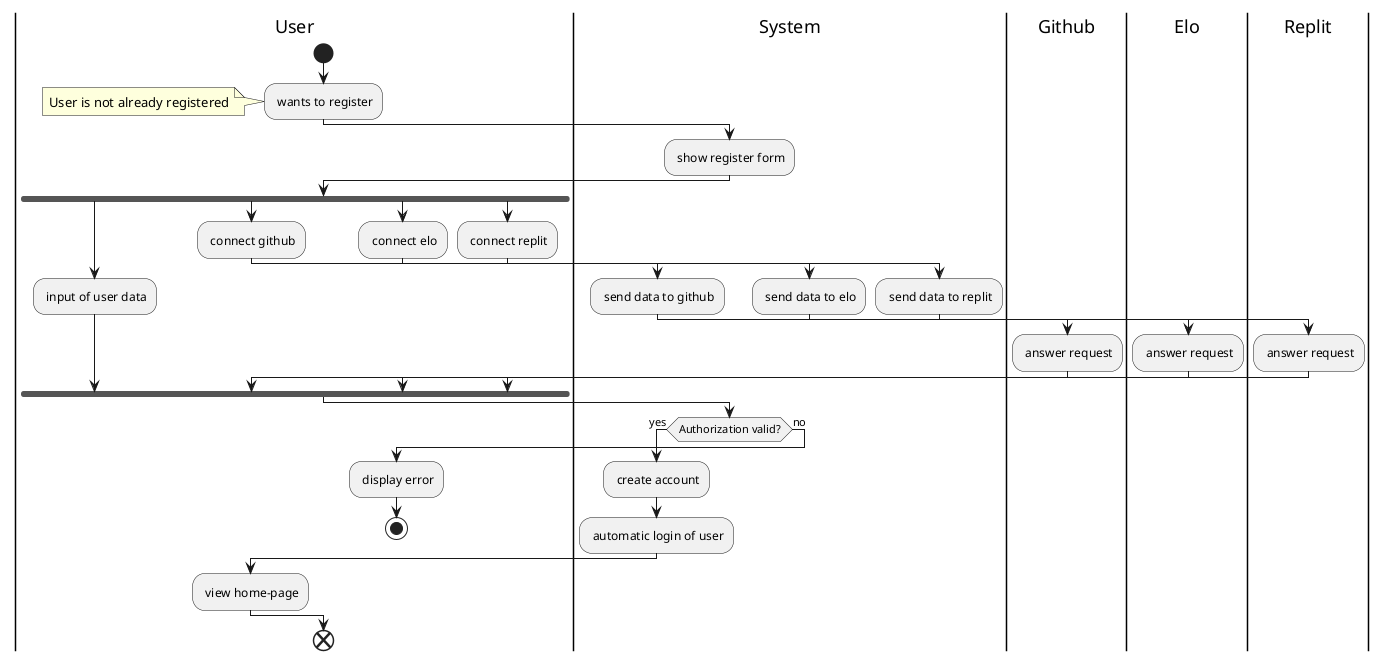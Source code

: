 @startuml
|User|
start
: wants to register;
note left: User is not already registered
    |System|
        : show register form;
    |User|
        fork
            : input of user data;
        fork again
        : connect github;
            |System|
                : send data to github;
            |Github|
                : answer request;

    |User|
        fork again
        : connect elo;
            |System|
                : send data to elo;
            |Elo|
                : answer request;
    |User|
            fork again
            : connect replit;
                |System|
                    : send data to replit;
                |Replit|
                    : answer request;

    |User|
    fork end


    |System|
    if (Authorization valid?) then (yes);
        : create account;
        : automatic login of user;
    |User|
        : view home-page;
    else (no)
    |User|
    : display error;
    stop;
endif
end


@enduml
